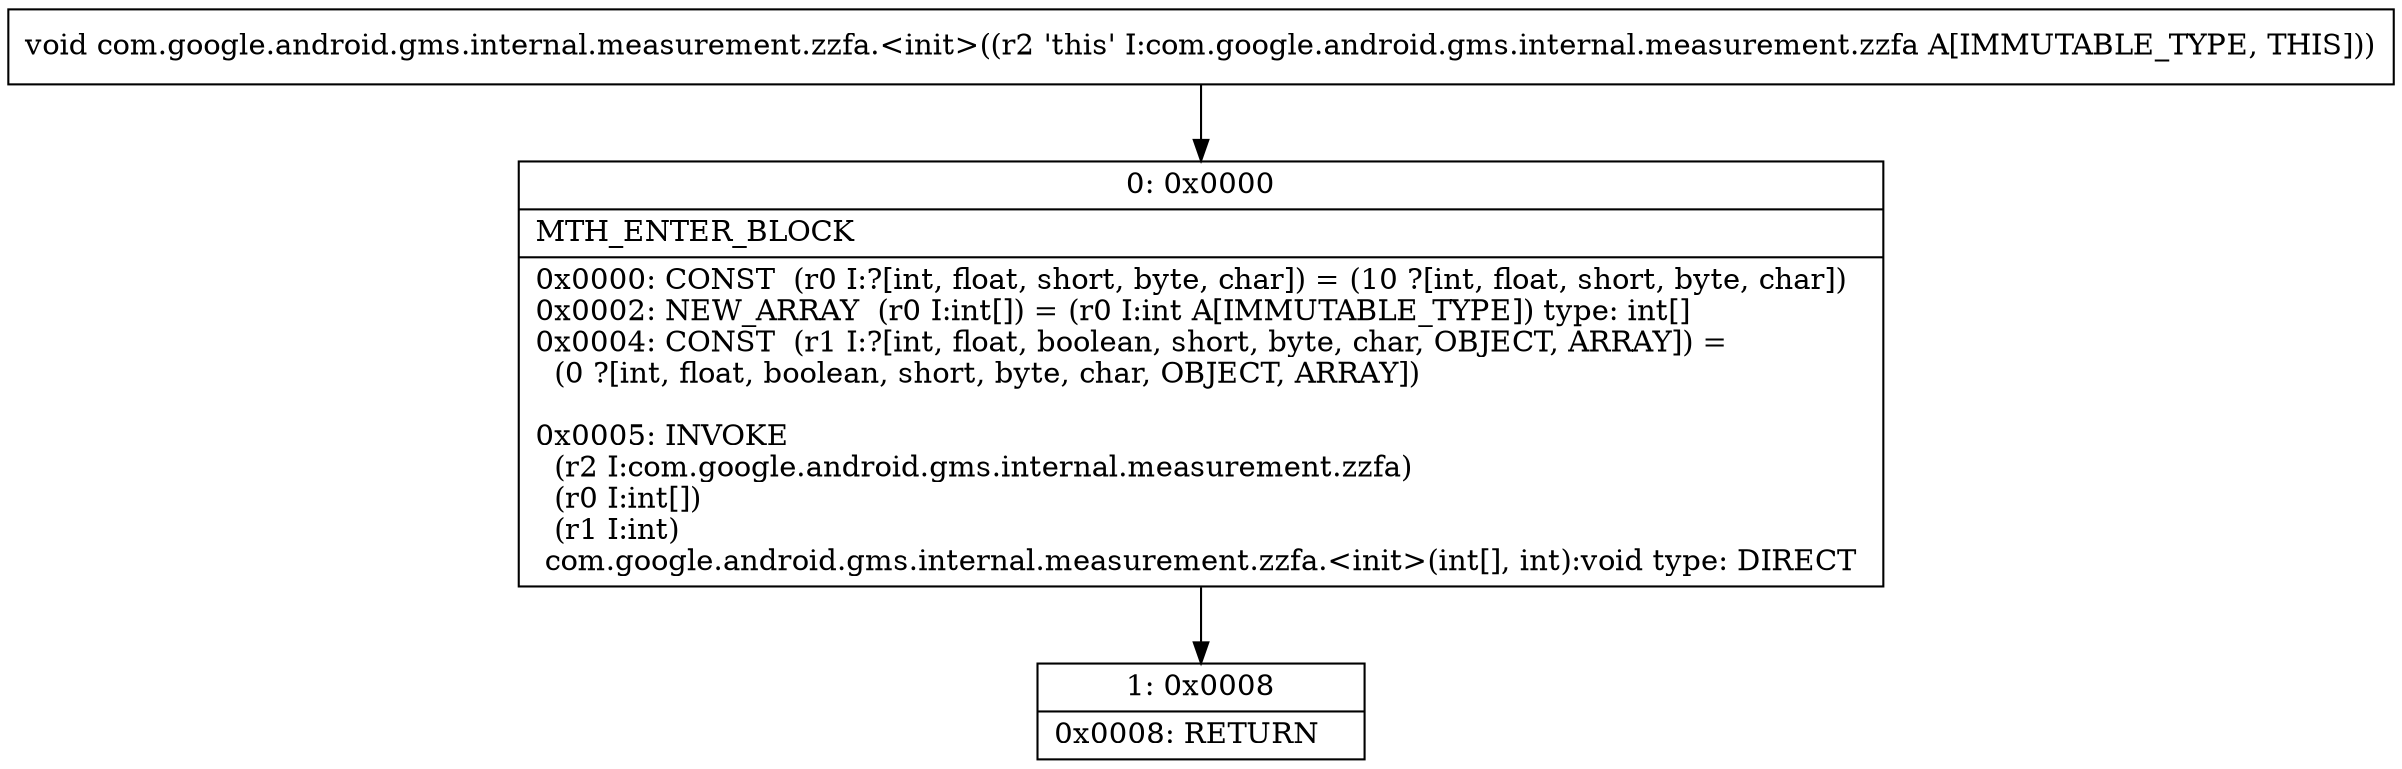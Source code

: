 digraph "CFG forcom.google.android.gms.internal.measurement.zzfa.\<init\>()V" {
Node_0 [shape=record,label="{0\:\ 0x0000|MTH_ENTER_BLOCK\l|0x0000: CONST  (r0 I:?[int, float, short, byte, char]) = (10 ?[int, float, short, byte, char]) \l0x0002: NEW_ARRAY  (r0 I:int[]) = (r0 I:int A[IMMUTABLE_TYPE]) type: int[] \l0x0004: CONST  (r1 I:?[int, float, boolean, short, byte, char, OBJECT, ARRAY]) = \l  (0 ?[int, float, boolean, short, byte, char, OBJECT, ARRAY])\l \l0x0005: INVOKE  \l  (r2 I:com.google.android.gms.internal.measurement.zzfa)\l  (r0 I:int[])\l  (r1 I:int)\l com.google.android.gms.internal.measurement.zzfa.\<init\>(int[], int):void type: DIRECT \l}"];
Node_1 [shape=record,label="{1\:\ 0x0008|0x0008: RETURN   \l}"];
MethodNode[shape=record,label="{void com.google.android.gms.internal.measurement.zzfa.\<init\>((r2 'this' I:com.google.android.gms.internal.measurement.zzfa A[IMMUTABLE_TYPE, THIS])) }"];
MethodNode -> Node_0;
Node_0 -> Node_1;
}

